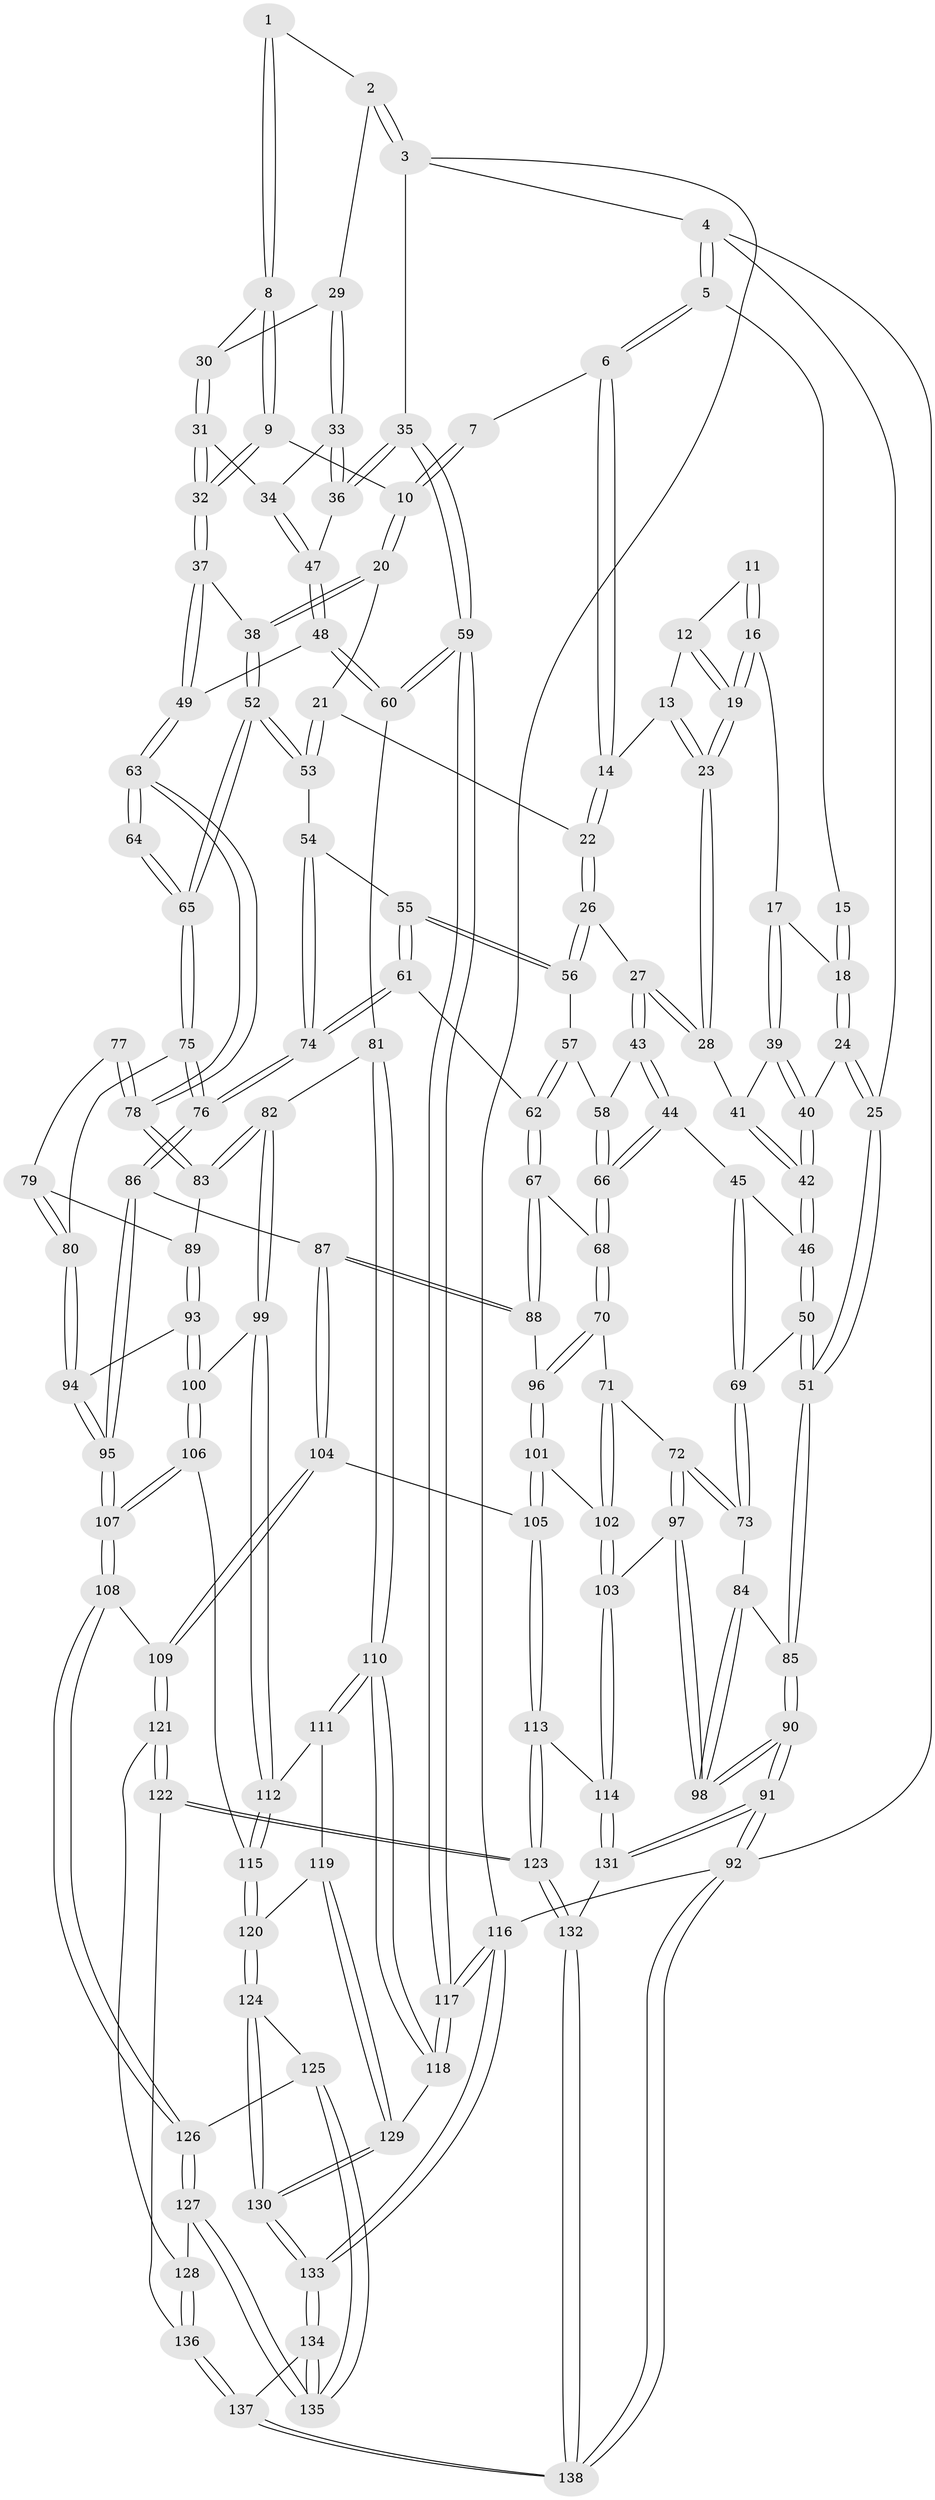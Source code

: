 // coarse degree distribution, {3: 0.13095238095238096, 5: 0.32142857142857145, 6: 0.13095238095238096, 4: 0.39285714285714285, 2: 0.023809523809523808}
// Generated by graph-tools (version 1.1) at 2025/52/02/27/25 19:52:39]
// undirected, 138 vertices, 342 edges
graph export_dot {
graph [start="1"]
  node [color=gray90,style=filled];
  1 [pos="+0.8808324582549368+0"];
  2 [pos="+1+0"];
  3 [pos="+1+0"];
  4 [pos="+0+0"];
  5 [pos="+0+0"];
  6 [pos="+0.37886655818600773+0"];
  7 [pos="+0.7384003241037604+0"];
  8 [pos="+0.7915059715855369+0.057151054492846944"];
  9 [pos="+0.7292009342965163+0.11385004498919678"];
  10 [pos="+0.6440837261131228+0.10068456002108617"];
  11 [pos="+0.17796554175955798+0.06287973824156723"];
  12 [pos="+0.20974287203047232+0.07760081481913439"];
  13 [pos="+0.26918652457772074+0.04744903084740053"];
  14 [pos="+0.38479281057610637+0"];
  15 [pos="+0.1238388634920241+0"];
  16 [pos="+0.1650081060014038+0.14484086984396732"];
  17 [pos="+0.15735580346084216+0.14456102671866639"];
  18 [pos="+0.15529421646911037+0.1437903495647873"];
  19 [pos="+0.21717133229510485+0.1662986402405426"];
  20 [pos="+0.509643387090774+0.15810908655630476"];
  21 [pos="+0.5092634392182015+0.1580534873925468"];
  22 [pos="+0.4821434734500346+0.14953787523821324"];
  23 [pos="+0.2416502635926562+0.182897146567914"];
  24 [pos="+0+0.0827228552536213"];
  25 [pos="+0+0"];
  26 [pos="+0.438732512428857+0.18759478944138158"];
  27 [pos="+0.3109077264974946+0.2284553320749046"];
  28 [pos="+0.24264644119956383+0.18430264258516538"];
  29 [pos="+0.8867170022911441+0.0979802389300329"];
  30 [pos="+0.8088012170476667+0.070968418925085"];
  31 [pos="+0.8658086784835498+0.2008098141565279"];
  32 [pos="+0.7914284821602746+0.2418989635578853"];
  33 [pos="+0.9231792946639639+0.18011057782872986"];
  34 [pos="+0.890689329009297+0.19423481769546677"];
  35 [pos="+1+0.14359518654974862"];
  36 [pos="+1+0.18363191771123202"];
  37 [pos="+0.7672557125317716+0.2968577049609534"];
  38 [pos="+0.6689136811060514+0.3013480850339033"];
  39 [pos="+0.12494983909813315+0.2089169498224171"];
  40 [pos="+0.076355128056003+0.23188158004150733"];
  41 [pos="+0.17145051842938305+0.23143781975269231"];
  42 [pos="+0.11753339004896739+0.31831374737011775"];
  43 [pos="+0.30858761344545194+0.23376568733728206"];
  44 [pos="+0.2099231946596593+0.3525356588499737"];
  45 [pos="+0.1452346132819544+0.3541897706217017"];
  46 [pos="+0.11888884642495569+0.3328141727019454"];
  47 [pos="+0.922272574938031+0.34833733020755625"];
  48 [pos="+0.9147179216272262+0.3567809889419878"];
  49 [pos="+0.8208322627038608+0.378231759264392"];
  50 [pos="+0+0.37022071810781043"];
  51 [pos="+0+0.3785788502580452"];
  52 [pos="+0.619992896907018+0.39653075786414044"];
  53 [pos="+0.5410228446558226+0.39673298941145757"];
  54 [pos="+0.5301452500228705+0.40238523204824744"];
  55 [pos="+0.46095169663409336+0.39672643172721805"];
  56 [pos="+0.43644009907624226+0.35643740342638175"];
  57 [pos="+0.3692243253446087+0.3811883338278334"];
  58 [pos="+0.34326407394001784+0.3842822569762337"];
  59 [pos="+1+0.5718063896940067"];
  60 [pos="+1+0.5587676862403441"];
  61 [pos="+0.4355594881075975+0.454049429868338"];
  62 [pos="+0.4155091834468881+0.4736551498801357"];
  63 [pos="+0.8177228503458742+0.40612180377499185"];
  64 [pos="+0.6860490272137177+0.43719474016602156"];
  65 [pos="+0.6278613970964124+0.4189097642137288"];
  66 [pos="+0.28813738909284475+0.4527980663711902"];
  67 [pos="+0.3896618805851798+0.5069929839264379"];
  68 [pos="+0.2926807035565207+0.48824407801780373"];
  69 [pos="+0.12103601972301732+0.46403415288214"];
  70 [pos="+0.28833627178762394+0.4929651585032636"];
  71 [pos="+0.1773712932501128+0.5418569585775503"];
  72 [pos="+0.13253306026114722+0.5351904965211632"];
  73 [pos="+0.12430775392507701+0.5263696677796015"];
  74 [pos="+0.5283502851403447+0.49411901193364005"];
  75 [pos="+0.6187284358949277+0.5008524353218995"];
  76 [pos="+0.5393265266190335+0.5179887944434565"];
  77 [pos="+0.6971276843101287+0.46093998011560355"];
  78 [pos="+0.8263666212740159+0.4890400054393034"];
  79 [pos="+0.6938876758106679+0.5073094382400708"];
  80 [pos="+0.6300862495117368+0.5126177704908879"];
  81 [pos="+0.8865120221010392+0.5604832917110967"];
  82 [pos="+0.8634483797571098+0.5581942257632281"];
  83 [pos="+0.8300421675088265+0.5098260711956778"];
  84 [pos="+0.10613431449242892+0.5248707244934445"];
  85 [pos="+0+0.4166504381868185"];
  86 [pos="+0.4997494905565923+0.5815889928089848"];
  87 [pos="+0.4417629554436644+0.5815948859410899"];
  88 [pos="+0.4317005014289672+0.5698460303171967"];
  89 [pos="+0.74162591731843+0.5210507587290092"];
  90 [pos="+0+0.7224536777672858"];
  91 [pos="+0+1"];
  92 [pos="+0+1"];
  93 [pos="+0.6692778098378561+0.6021460973441062"];
  94 [pos="+0.6456790453971999+0.6009370947123307"];
  95 [pos="+0.5804682106491427+0.666391367403609"];
  96 [pos="+0.3058820062773369+0.6067571947561797"];
  97 [pos="+0.052973510029457584+0.7281483237308717"];
  98 [pos="+0+0.7220977661542161"];
  99 [pos="+0.8126569656769211+0.6363885813380372"];
  100 [pos="+0.7535459277840278+0.6422830693043556"];
  101 [pos="+0.3026409087708885+0.652074443641597"];
  102 [pos="+0.22345516223579082+0.6450575158811266"];
  103 [pos="+0.13736172950313605+0.7775994720522049"];
  104 [pos="+0.3777028661798252+0.7095338102576277"];
  105 [pos="+0.36106954649132383+0.7140193986110968"];
  106 [pos="+0.6586460279710518+0.7392603762686185"];
  107 [pos="+0.5824847849610493+0.730722602934455"];
  108 [pos="+0.5804910654005239+0.7331382191731036"];
  109 [pos="+0.4891469972411365+0.7619886267047112"];
  110 [pos="+0.9434134703476118+0.7959917830649045"];
  111 [pos="+0.8596110861299999+0.746989191549195"];
  112 [pos="+0.8175365046412706+0.6781413515122342"];
  113 [pos="+0.2900673199274206+0.8106394709081179"];
  114 [pos="+0.13842290781061023+0.7789920869223609"];
  115 [pos="+0.7241195271608992+0.782661347974535"];
  116 [pos="+1+1"];
  117 [pos="+1+0.7736538255333791"];
  118 [pos="+0.9832282693330557+0.8268278078232357"];
  119 [pos="+0.7805035201126203+0.815449460294857"];
  120 [pos="+0.7434911191456683+0.824028441466482"];
  121 [pos="+0.47734969395521676+0.8074097742651761"];
  122 [pos="+0.3957512747282636+0.902266948413535"];
  123 [pos="+0.3321165500733599+0.9096094075721576"];
  124 [pos="+0.73390658125355+0.8628589569245253"];
  125 [pos="+0.721360132385021+0.8688199027807115"];
  126 [pos="+0.6087743875884469+0.8815594626163851"];
  127 [pos="+0.6081016831174788+0.8827432689914114"];
  128 [pos="+0.5357697456961696+0.9107779001346744"];
  129 [pos="+0.9250407685787277+0.8801036024615996"];
  130 [pos="+0.8498751298338509+0.989348490953526"];
  131 [pos="+0.11981646601369714+0.8858955060715573"];
  132 [pos="+0.268691337328514+1"];
  133 [pos="+0.8110060181838029+1"];
  134 [pos="+0.6839526320486118+1"];
  135 [pos="+0.6619439736877285+1"];
  136 [pos="+0.49979004201741695+0.9527833553278133"];
  137 [pos="+0.545981523986955+1"];
  138 [pos="+0.2634757509048581+1"];
  1 -- 2;
  1 -- 8;
  1 -- 8;
  2 -- 3;
  2 -- 3;
  2 -- 29;
  3 -- 4;
  3 -- 35;
  3 -- 116;
  4 -- 5;
  4 -- 5;
  4 -- 25;
  4 -- 92;
  5 -- 6;
  5 -- 6;
  5 -- 15;
  6 -- 7;
  6 -- 14;
  6 -- 14;
  7 -- 10;
  7 -- 10;
  8 -- 9;
  8 -- 9;
  8 -- 30;
  9 -- 10;
  9 -- 32;
  9 -- 32;
  10 -- 20;
  10 -- 20;
  11 -- 12;
  11 -- 16;
  11 -- 16;
  12 -- 13;
  12 -- 19;
  12 -- 19;
  13 -- 14;
  13 -- 23;
  13 -- 23;
  14 -- 22;
  14 -- 22;
  15 -- 18;
  15 -- 18;
  16 -- 17;
  16 -- 19;
  16 -- 19;
  17 -- 18;
  17 -- 39;
  17 -- 39;
  18 -- 24;
  18 -- 24;
  19 -- 23;
  19 -- 23;
  20 -- 21;
  20 -- 38;
  20 -- 38;
  21 -- 22;
  21 -- 53;
  21 -- 53;
  22 -- 26;
  22 -- 26;
  23 -- 28;
  23 -- 28;
  24 -- 25;
  24 -- 25;
  24 -- 40;
  25 -- 51;
  25 -- 51;
  26 -- 27;
  26 -- 56;
  26 -- 56;
  27 -- 28;
  27 -- 28;
  27 -- 43;
  27 -- 43;
  28 -- 41;
  29 -- 30;
  29 -- 33;
  29 -- 33;
  30 -- 31;
  30 -- 31;
  31 -- 32;
  31 -- 32;
  31 -- 34;
  32 -- 37;
  32 -- 37;
  33 -- 34;
  33 -- 36;
  33 -- 36;
  34 -- 47;
  34 -- 47;
  35 -- 36;
  35 -- 36;
  35 -- 59;
  35 -- 59;
  36 -- 47;
  37 -- 38;
  37 -- 49;
  37 -- 49;
  38 -- 52;
  38 -- 52;
  39 -- 40;
  39 -- 40;
  39 -- 41;
  40 -- 42;
  40 -- 42;
  41 -- 42;
  41 -- 42;
  42 -- 46;
  42 -- 46;
  43 -- 44;
  43 -- 44;
  43 -- 58;
  44 -- 45;
  44 -- 66;
  44 -- 66;
  45 -- 46;
  45 -- 69;
  45 -- 69;
  46 -- 50;
  46 -- 50;
  47 -- 48;
  47 -- 48;
  48 -- 49;
  48 -- 60;
  48 -- 60;
  49 -- 63;
  49 -- 63;
  50 -- 51;
  50 -- 51;
  50 -- 69;
  51 -- 85;
  51 -- 85;
  52 -- 53;
  52 -- 53;
  52 -- 65;
  52 -- 65;
  53 -- 54;
  54 -- 55;
  54 -- 74;
  54 -- 74;
  55 -- 56;
  55 -- 56;
  55 -- 61;
  55 -- 61;
  56 -- 57;
  57 -- 58;
  57 -- 62;
  57 -- 62;
  58 -- 66;
  58 -- 66;
  59 -- 60;
  59 -- 60;
  59 -- 117;
  59 -- 117;
  60 -- 81;
  61 -- 62;
  61 -- 74;
  61 -- 74;
  62 -- 67;
  62 -- 67;
  63 -- 64;
  63 -- 64;
  63 -- 78;
  63 -- 78;
  64 -- 65;
  64 -- 65;
  65 -- 75;
  65 -- 75;
  66 -- 68;
  66 -- 68;
  67 -- 68;
  67 -- 88;
  67 -- 88;
  68 -- 70;
  68 -- 70;
  69 -- 73;
  69 -- 73;
  70 -- 71;
  70 -- 96;
  70 -- 96;
  71 -- 72;
  71 -- 102;
  71 -- 102;
  72 -- 73;
  72 -- 73;
  72 -- 97;
  72 -- 97;
  73 -- 84;
  74 -- 76;
  74 -- 76;
  75 -- 76;
  75 -- 76;
  75 -- 80;
  76 -- 86;
  76 -- 86;
  77 -- 78;
  77 -- 78;
  77 -- 79;
  78 -- 83;
  78 -- 83;
  79 -- 80;
  79 -- 80;
  79 -- 89;
  80 -- 94;
  80 -- 94;
  81 -- 82;
  81 -- 110;
  81 -- 110;
  82 -- 83;
  82 -- 83;
  82 -- 99;
  82 -- 99;
  83 -- 89;
  84 -- 85;
  84 -- 98;
  84 -- 98;
  85 -- 90;
  85 -- 90;
  86 -- 87;
  86 -- 95;
  86 -- 95;
  87 -- 88;
  87 -- 88;
  87 -- 104;
  87 -- 104;
  88 -- 96;
  89 -- 93;
  89 -- 93;
  90 -- 91;
  90 -- 91;
  90 -- 98;
  90 -- 98;
  91 -- 92;
  91 -- 92;
  91 -- 131;
  91 -- 131;
  92 -- 138;
  92 -- 138;
  92 -- 116;
  93 -- 94;
  93 -- 100;
  93 -- 100;
  94 -- 95;
  94 -- 95;
  95 -- 107;
  95 -- 107;
  96 -- 101;
  96 -- 101;
  97 -- 98;
  97 -- 98;
  97 -- 103;
  99 -- 100;
  99 -- 112;
  99 -- 112;
  100 -- 106;
  100 -- 106;
  101 -- 102;
  101 -- 105;
  101 -- 105;
  102 -- 103;
  102 -- 103;
  103 -- 114;
  103 -- 114;
  104 -- 105;
  104 -- 109;
  104 -- 109;
  105 -- 113;
  105 -- 113;
  106 -- 107;
  106 -- 107;
  106 -- 115;
  107 -- 108;
  107 -- 108;
  108 -- 109;
  108 -- 126;
  108 -- 126;
  109 -- 121;
  109 -- 121;
  110 -- 111;
  110 -- 111;
  110 -- 118;
  110 -- 118;
  111 -- 112;
  111 -- 119;
  112 -- 115;
  112 -- 115;
  113 -- 114;
  113 -- 123;
  113 -- 123;
  114 -- 131;
  114 -- 131;
  115 -- 120;
  115 -- 120;
  116 -- 117;
  116 -- 117;
  116 -- 133;
  116 -- 133;
  117 -- 118;
  117 -- 118;
  118 -- 129;
  119 -- 120;
  119 -- 129;
  119 -- 129;
  120 -- 124;
  120 -- 124;
  121 -- 122;
  121 -- 122;
  121 -- 128;
  122 -- 123;
  122 -- 123;
  122 -- 136;
  123 -- 132;
  123 -- 132;
  124 -- 125;
  124 -- 130;
  124 -- 130;
  125 -- 126;
  125 -- 135;
  125 -- 135;
  126 -- 127;
  126 -- 127;
  127 -- 128;
  127 -- 135;
  127 -- 135;
  128 -- 136;
  128 -- 136;
  129 -- 130;
  129 -- 130;
  130 -- 133;
  130 -- 133;
  131 -- 132;
  132 -- 138;
  132 -- 138;
  133 -- 134;
  133 -- 134;
  134 -- 135;
  134 -- 135;
  134 -- 137;
  136 -- 137;
  136 -- 137;
  137 -- 138;
  137 -- 138;
}
